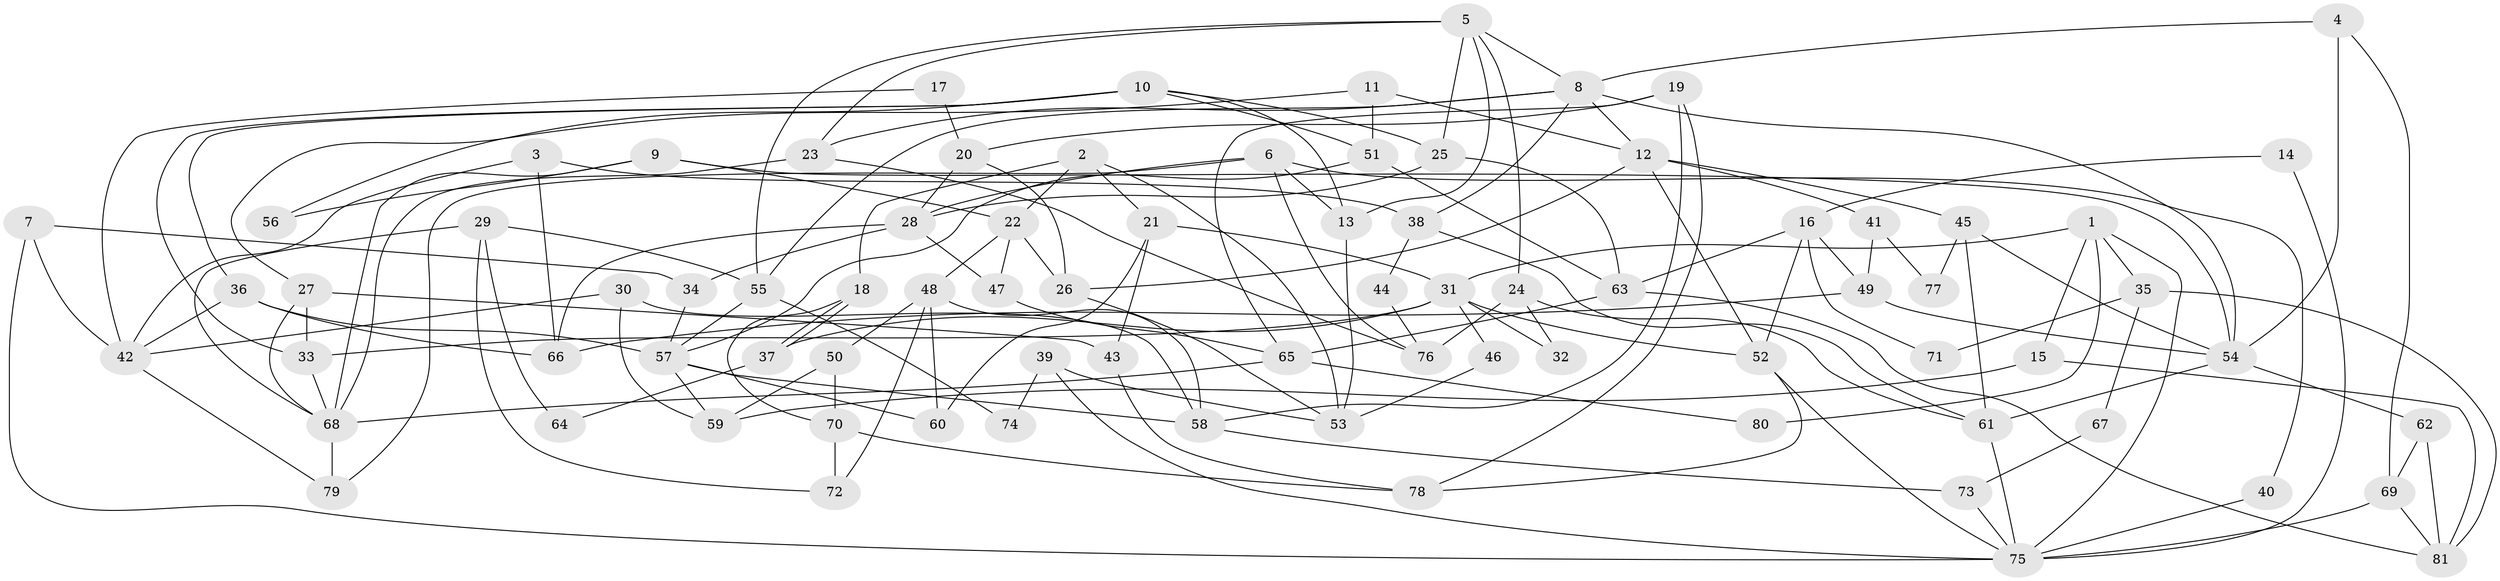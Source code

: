 // Generated by graph-tools (version 1.1) at 2025/36/03/09/25 02:36:24]
// undirected, 81 vertices, 162 edges
graph export_dot {
graph [start="1"]
  node [color=gray90,style=filled];
  1;
  2;
  3;
  4;
  5;
  6;
  7;
  8;
  9;
  10;
  11;
  12;
  13;
  14;
  15;
  16;
  17;
  18;
  19;
  20;
  21;
  22;
  23;
  24;
  25;
  26;
  27;
  28;
  29;
  30;
  31;
  32;
  33;
  34;
  35;
  36;
  37;
  38;
  39;
  40;
  41;
  42;
  43;
  44;
  45;
  46;
  47;
  48;
  49;
  50;
  51;
  52;
  53;
  54;
  55;
  56;
  57;
  58;
  59;
  60;
  61;
  62;
  63;
  64;
  65;
  66;
  67;
  68;
  69;
  70;
  71;
  72;
  73;
  74;
  75;
  76;
  77;
  78;
  79;
  80;
  81;
  1 -- 31;
  1 -- 75;
  1 -- 15;
  1 -- 35;
  1 -- 80;
  2 -- 18;
  2 -- 21;
  2 -- 22;
  2 -- 53;
  3 -- 42;
  3 -- 66;
  3 -- 38;
  4 -- 54;
  4 -- 8;
  4 -- 69;
  5 -- 23;
  5 -- 55;
  5 -- 8;
  5 -- 13;
  5 -- 24;
  5 -- 25;
  6 -- 76;
  6 -- 13;
  6 -- 28;
  6 -- 40;
  6 -- 79;
  7 -- 42;
  7 -- 75;
  7 -- 34;
  8 -- 38;
  8 -- 12;
  8 -- 23;
  8 -- 54;
  8 -- 55;
  9 -- 68;
  9 -- 54;
  9 -- 22;
  9 -- 56;
  10 -- 51;
  10 -- 25;
  10 -- 13;
  10 -- 33;
  10 -- 36;
  10 -- 56;
  11 -- 27;
  11 -- 12;
  11 -- 51;
  12 -- 26;
  12 -- 41;
  12 -- 45;
  12 -- 52;
  13 -- 53;
  14 -- 16;
  14 -- 75;
  15 -- 81;
  15 -- 59;
  16 -- 52;
  16 -- 49;
  16 -- 63;
  16 -- 71;
  17 -- 42;
  17 -- 20;
  18 -- 70;
  18 -- 37;
  18 -- 37;
  19 -- 20;
  19 -- 65;
  19 -- 58;
  19 -- 78;
  20 -- 28;
  20 -- 26;
  21 -- 43;
  21 -- 60;
  21 -- 31;
  22 -- 26;
  22 -- 47;
  22 -- 48;
  23 -- 68;
  23 -- 76;
  24 -- 61;
  24 -- 32;
  24 -- 76;
  25 -- 63;
  25 -- 28;
  26 -- 53;
  27 -- 33;
  27 -- 68;
  27 -- 43;
  28 -- 34;
  28 -- 47;
  28 -- 66;
  29 -- 72;
  29 -- 55;
  29 -- 64;
  29 -- 68;
  30 -- 58;
  30 -- 59;
  30 -- 42;
  31 -- 33;
  31 -- 32;
  31 -- 37;
  31 -- 46;
  31 -- 52;
  33 -- 68;
  34 -- 57;
  35 -- 81;
  35 -- 67;
  35 -- 71;
  36 -- 57;
  36 -- 42;
  36 -- 66;
  37 -- 64;
  38 -- 61;
  38 -- 44;
  39 -- 75;
  39 -- 53;
  39 -- 74;
  40 -- 75;
  41 -- 49;
  41 -- 77;
  42 -- 79;
  43 -- 78;
  44 -- 76;
  45 -- 61;
  45 -- 54;
  45 -- 77;
  46 -- 53;
  47 -- 65;
  48 -- 58;
  48 -- 50;
  48 -- 60;
  48 -- 72;
  49 -- 54;
  49 -- 66;
  50 -- 59;
  50 -- 70;
  51 -- 63;
  51 -- 57;
  52 -- 75;
  52 -- 78;
  54 -- 61;
  54 -- 62;
  55 -- 57;
  55 -- 74;
  57 -- 58;
  57 -- 59;
  57 -- 60;
  58 -- 73;
  61 -- 75;
  62 -- 69;
  62 -- 81;
  63 -- 65;
  63 -- 81;
  65 -- 68;
  65 -- 80;
  67 -- 73;
  68 -- 79;
  69 -- 81;
  69 -- 75;
  70 -- 78;
  70 -- 72;
  73 -- 75;
}
